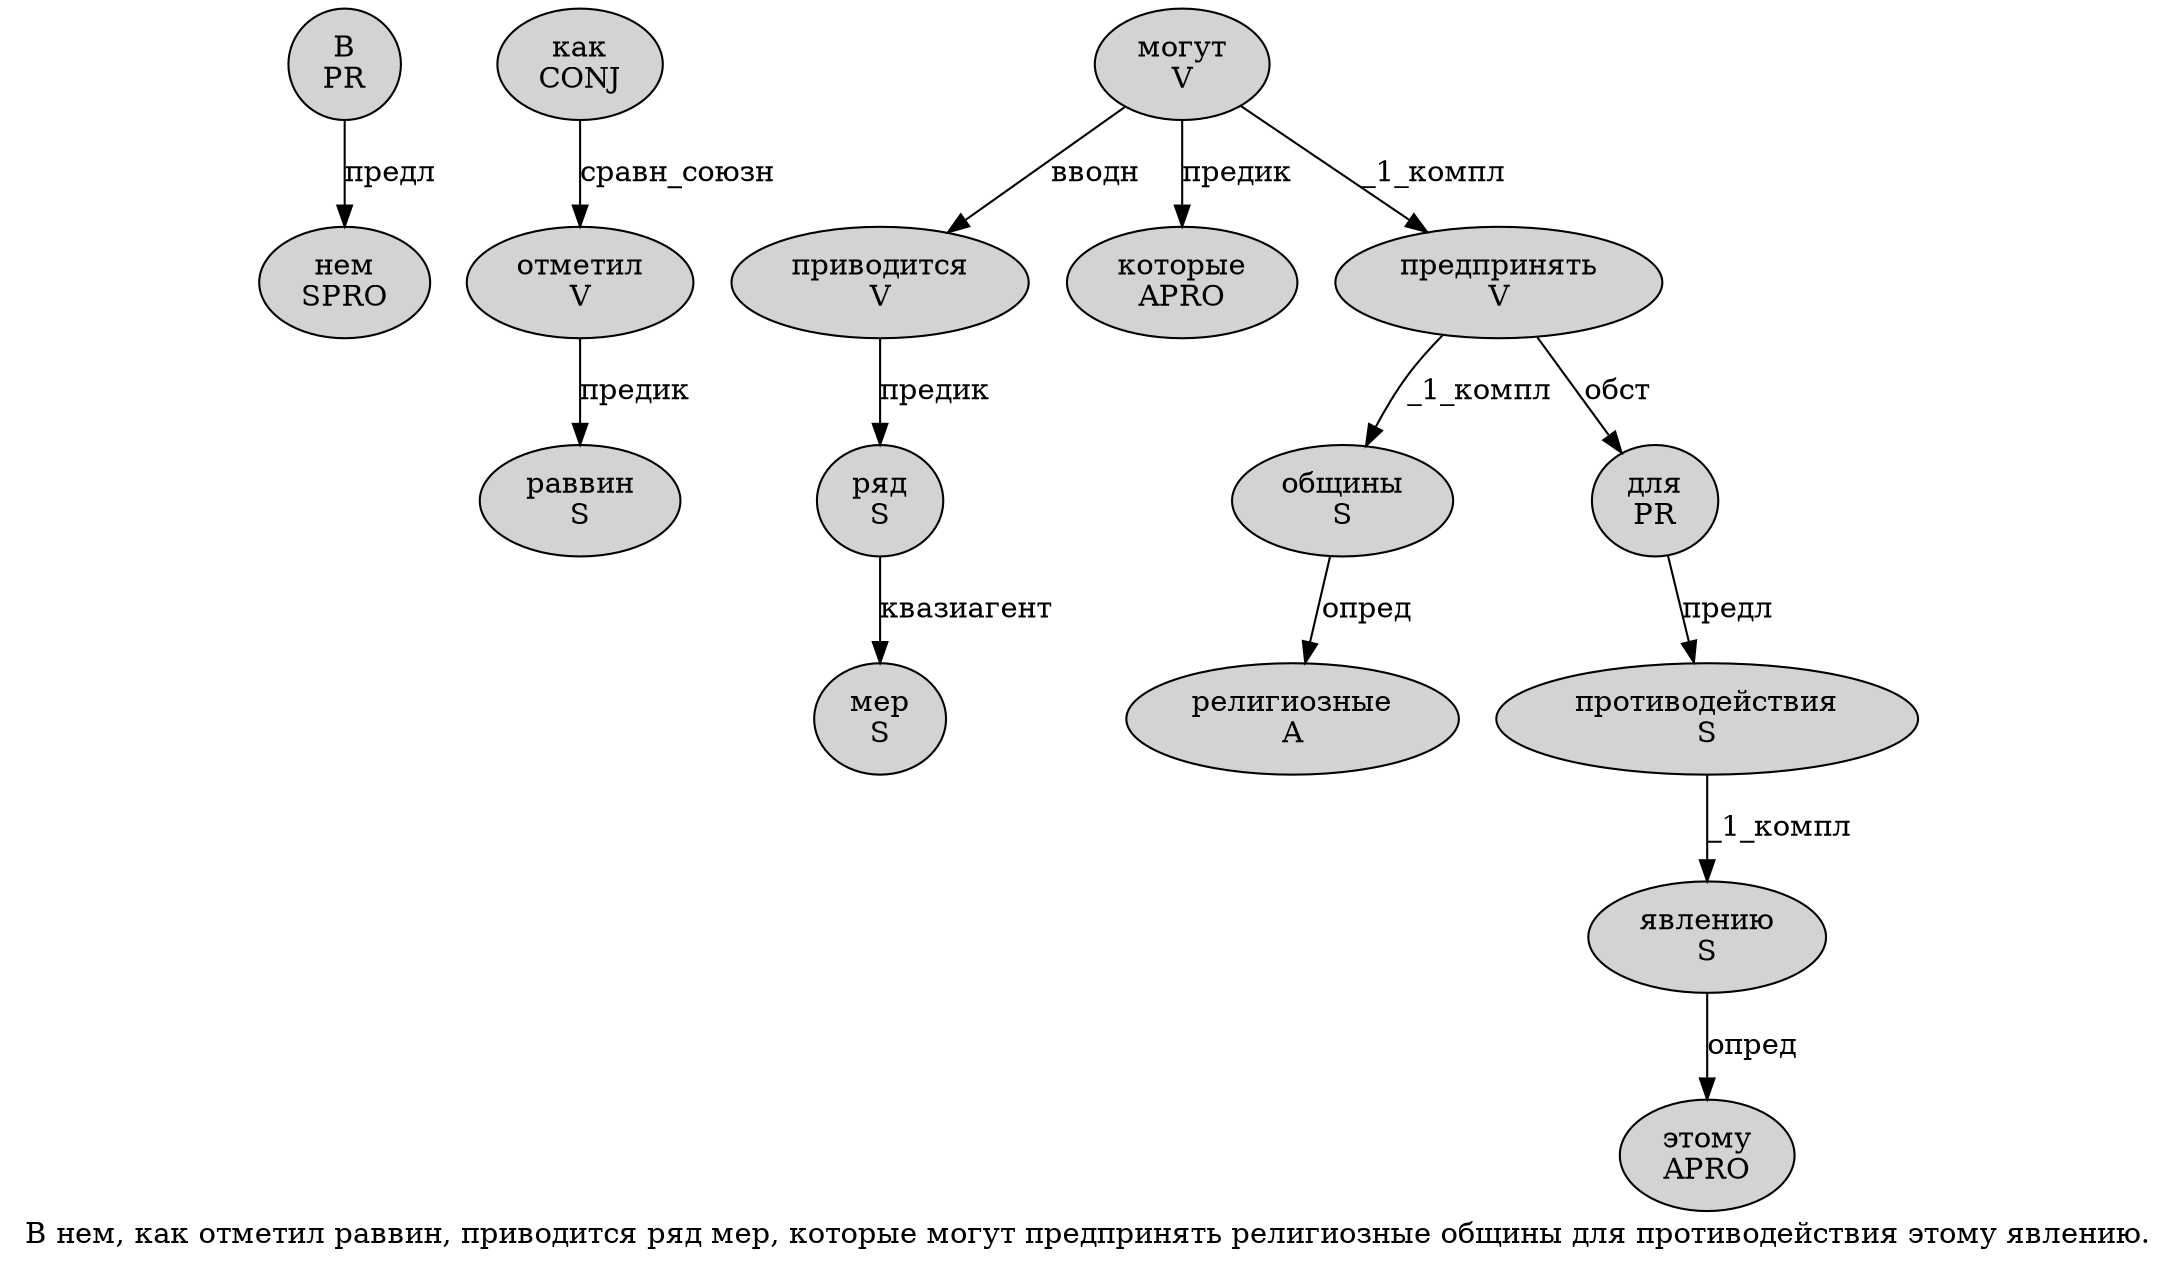 digraph SENTENCE_203 {
	graph [label="В нем, как отметил раввин, приводится ряд мер, которые могут предпринять религиозные общины для противодействия этому явлению."]
	node [style=filled]
		0 [label="В
PR" color="" fillcolor=lightgray penwidth=1 shape=ellipse]
		1 [label="нем
SPRO" color="" fillcolor=lightgray penwidth=1 shape=ellipse]
		3 [label="как
CONJ" color="" fillcolor=lightgray penwidth=1 shape=ellipse]
		4 [label="отметил
V" color="" fillcolor=lightgray penwidth=1 shape=ellipse]
		5 [label="раввин
S" color="" fillcolor=lightgray penwidth=1 shape=ellipse]
		7 [label="приводится
V" color="" fillcolor=lightgray penwidth=1 shape=ellipse]
		8 [label="ряд
S" color="" fillcolor=lightgray penwidth=1 shape=ellipse]
		9 [label="мер
S" color="" fillcolor=lightgray penwidth=1 shape=ellipse]
		11 [label="которые
APRO" color="" fillcolor=lightgray penwidth=1 shape=ellipse]
		12 [label="могут
V" color="" fillcolor=lightgray penwidth=1 shape=ellipse]
		13 [label="предпринять
V" color="" fillcolor=lightgray penwidth=1 shape=ellipse]
		14 [label="религиозные
A" color="" fillcolor=lightgray penwidth=1 shape=ellipse]
		15 [label="общины
S" color="" fillcolor=lightgray penwidth=1 shape=ellipse]
		16 [label="для
PR" color="" fillcolor=lightgray penwidth=1 shape=ellipse]
		17 [label="противодействия
S" color="" fillcolor=lightgray penwidth=1 shape=ellipse]
		18 [label="этому
APRO" color="" fillcolor=lightgray penwidth=1 shape=ellipse]
		19 [label="явлению
S" color="" fillcolor=lightgray penwidth=1 shape=ellipse]
			16 -> 17 [label="предл"]
			4 -> 5 [label="предик"]
			3 -> 4 [label="сравн_союзн"]
			13 -> 15 [label="_1_компл"]
			13 -> 16 [label="обст"]
			17 -> 19 [label="_1_компл"]
			15 -> 14 [label="опред"]
			0 -> 1 [label="предл"]
			12 -> 7 [label="вводн"]
			12 -> 11 [label="предик"]
			12 -> 13 [label="_1_компл"]
			19 -> 18 [label="опред"]
			8 -> 9 [label="квазиагент"]
			7 -> 8 [label="предик"]
}